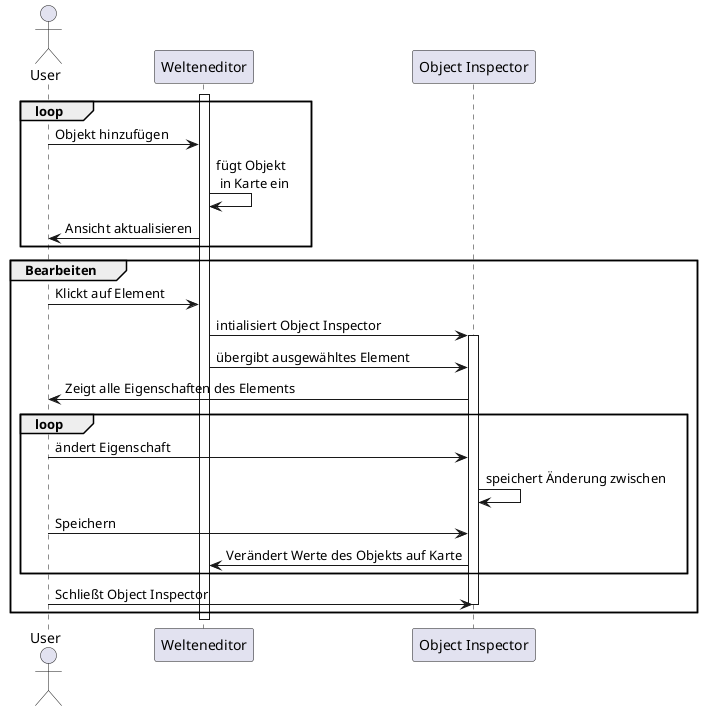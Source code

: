 @startuml
actor User as U
participant Welteneditor as W
participant "Object Inspector" as O
activate W
loop
   U -> W : Objekt hinzufügen
   W -> W : fügt Objekt \n in Karte ein
   W -> U : Ansicht aktualisieren
end
group Bearbeiten
   U -> W : Klickt auf Element
   W -> O : intialisiert Object Inspector
   activate O
   W -> O : übergibt ausgewähltes Element
   O -> U : Zeigt alle Eigenschaften des Elements
   loop
      U -> O : ändert Eigenschaft
      O -> O : speichert Änderung zwischen
      U -> O : Speichern
      O -> W : Verändert Werte des Objekts auf Karte
   end
   U -> O : Schließt Object Inspector
   deactivate O
end
deactivate W
@enduml